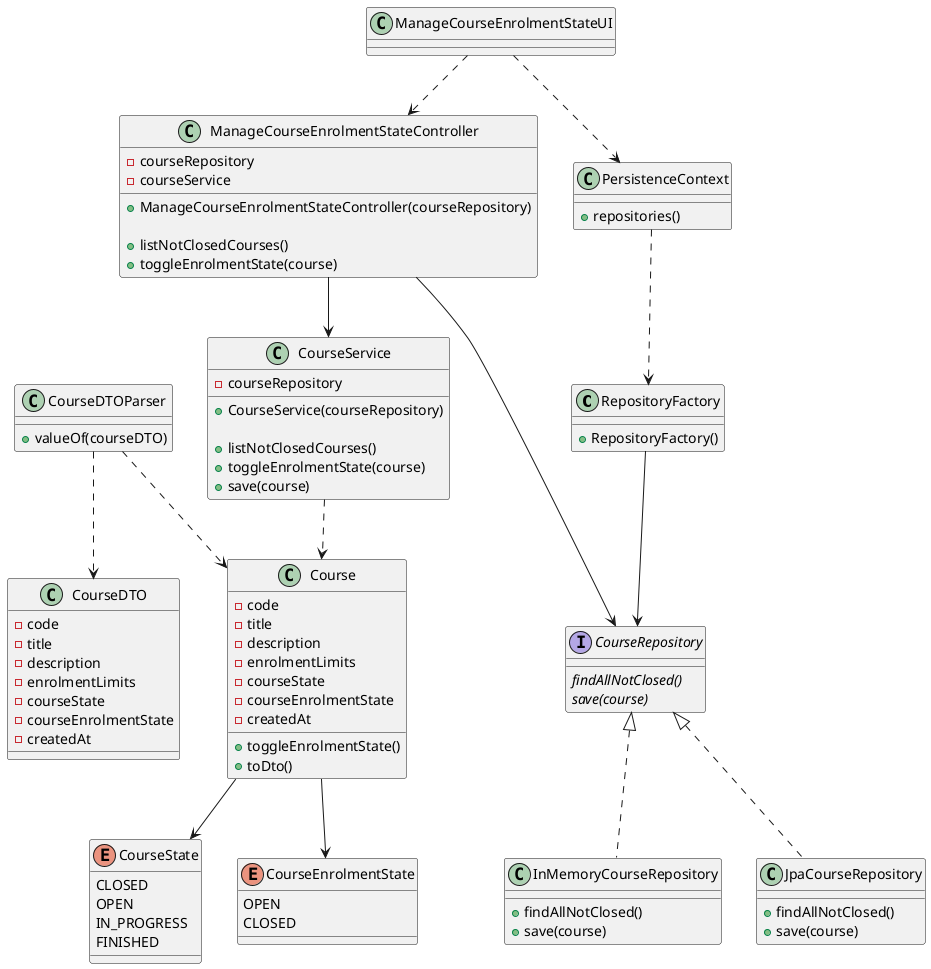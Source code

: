 @startuml US1003_CD

class RepositoryFactory {
  + RepositoryFactory()
}

interface CourseRepository {
  {abstract} findAllNotClosed()
  {abstract} save(course)
}

class InMemoryCourseRepository {
  + findAllNotClosed()
  + save(course)
}

class JpaCourseRepository {
  + findAllNotClosed()
  + save(course)
}

class PersistenceContext {
  + repositories()
}

class CourseService {
  - courseRepository

  + CourseService(courseRepository)

  + listNotClosedCourses()
  + toggleEnrolmentState(course)
  + save(course)
}

class ManageCourseEnrolmentStateUI {}

class ManageCourseEnrolmentStateController {
  - courseRepository
  - courseService

  + ManageCourseEnrolmentStateController(courseRepository)

  + listNotClosedCourses()
  + toggleEnrolmentState(course)
}

class Course {
  - code
  - title
  - description
  - enrolmentLimits
  - courseState
  - courseEnrolmentState
  - createdAt

  + toggleEnrolmentState()
  + toDto()
}

enum CourseState {
  CLOSED
  OPEN
  IN_PROGRESS
  FINISHED
}

enum CourseEnrolmentState {
  OPEN
  CLOSED
}

class CourseDTO {
  - code
  - title
  - description
  - enrolmentLimits
  - courseState
  - courseEnrolmentState
  - createdAt
}

class CourseDTOParser {
  + valueOf(courseDTO)
}

ManageCourseEnrolmentStateUI ..> ManageCourseEnrolmentStateController
ManageCourseEnrolmentStateUI ..> PersistenceContext
ManageCourseEnrolmentStateController --> CourseService
PersistenceContext ..> RepositoryFactory
RepositoryFactory --> CourseRepository

CourseService ..> Course
ManageCourseEnrolmentStateController --> CourseRepository

CourseDTOParser ..> CourseDTO
CourseDTOParser ..> Course

CourseRepository <|.. InMemoryCourseRepository
CourseRepository <|.. JpaCourseRepository

Course --> CourseState
Course --> CourseEnrolmentState

@enduml
